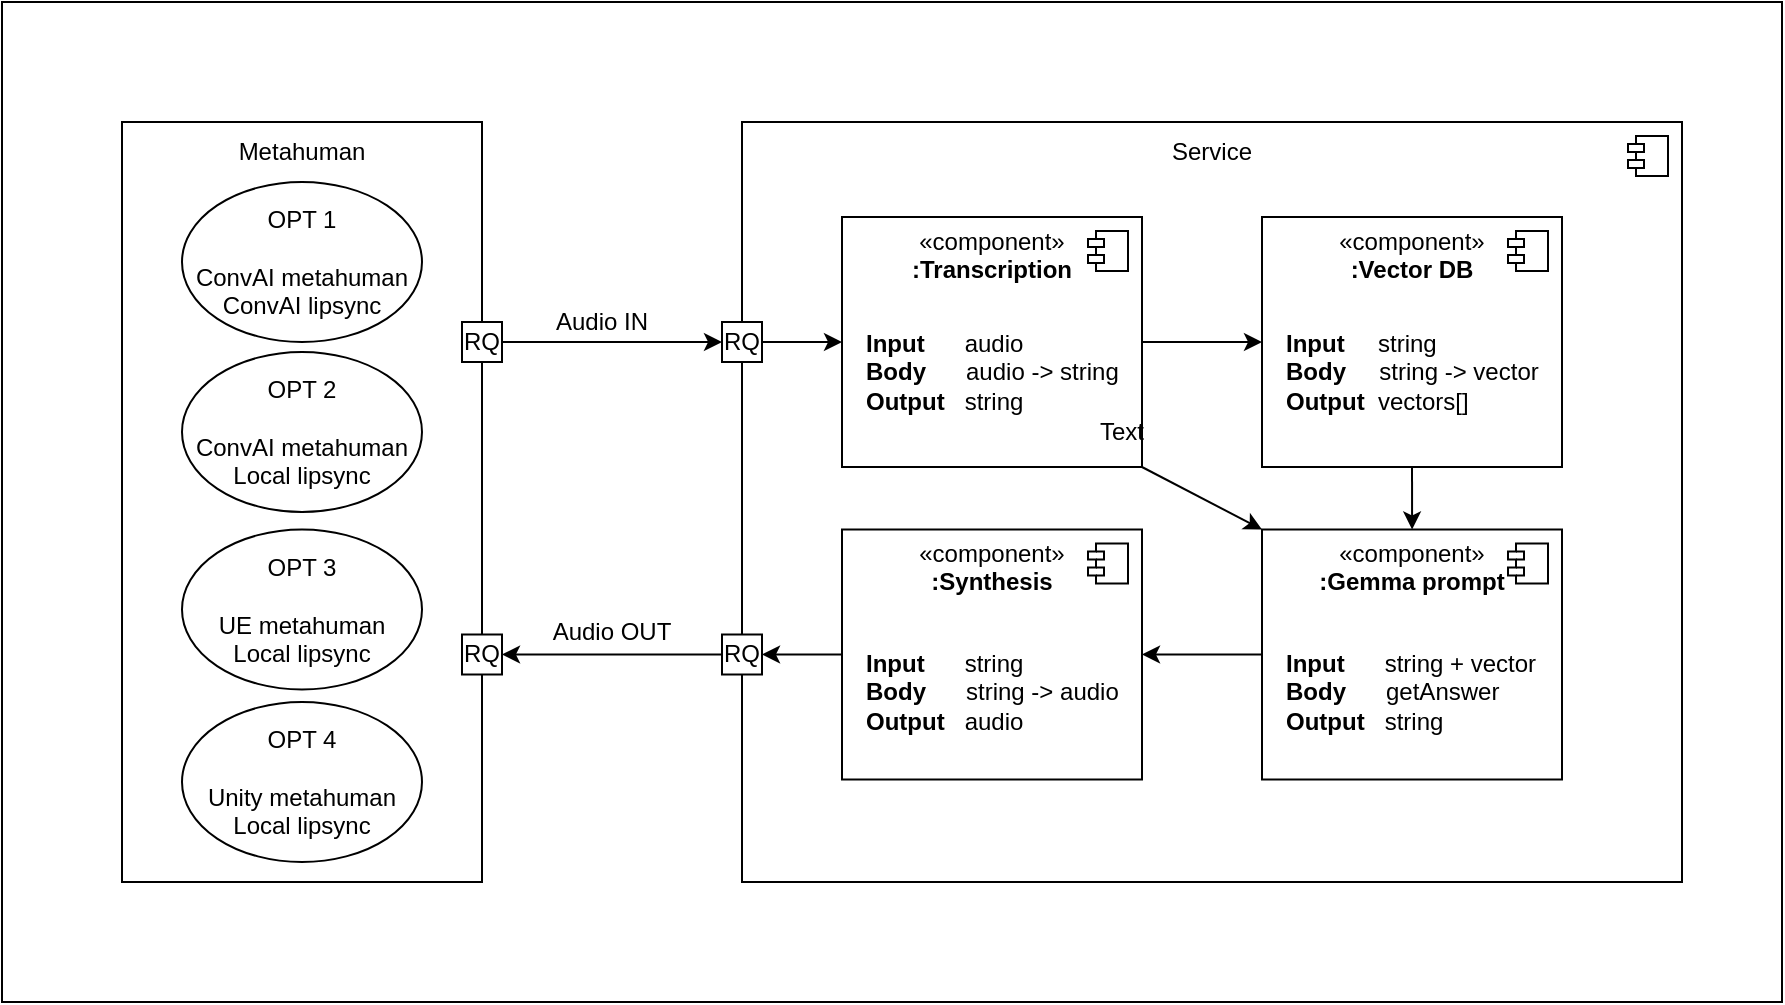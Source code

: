 <mxfile version="24.9.1">
  <diagram name="Page-1" id="5f0bae14-7c28-e335-631c-24af17079c00">
    <mxGraphModel dx="2188" dy="478" grid="1" gridSize="10" guides="1" tooltips="1" connect="1" arrows="1" fold="1" page="1" pageScale="1" pageWidth="1100" pageHeight="850" background="none" math="0" shadow="0">
      <root>
        <mxCell id="0" />
        <mxCell id="1" parent="0" />
        <mxCell id="a2tzq_wGkmX5_Wx_aX-q-1" value="" style="rounded=0;whiteSpace=wrap;html=1;" parent="1" vertex="1">
          <mxGeometry x="-300" y="20" width="890" height="500" as="geometry" />
        </mxCell>
        <mxCell id="GS2J1TNkUbUSxp60SRM0-7" value="" style="rounded=0;whiteSpace=wrap;html=1;" vertex="1" parent="1">
          <mxGeometry x="-240" y="80" width="180" height="380" as="geometry" />
        </mxCell>
        <mxCell id="4qVFse0KTavi1HOqDE_T-1" value="" style="html=1;dropTarget=0;whiteSpace=wrap;" parent="1" vertex="1">
          <mxGeometry x="70" y="80" width="470" height="380" as="geometry" />
        </mxCell>
        <mxCell id="4qVFse0KTavi1HOqDE_T-2" value="" style="shape=module;jettyWidth=8;jettyHeight=4;" parent="4qVFse0KTavi1HOqDE_T-1" vertex="1">
          <mxGeometry x="1" width="20" height="20" relative="1" as="geometry">
            <mxPoint x="-27" y="7" as="offset" />
          </mxGeometry>
        </mxCell>
        <mxCell id="uGzlzYweCg2cSBXO9FAN-9" style="edgeStyle=orthogonalEdgeStyle;rounded=0;orthogonalLoop=1;jettySize=auto;html=1;exitX=1;exitY=0.5;exitDx=0;exitDy=0;entryX=0;entryY=0.5;entryDx=0;entryDy=0;" parent="1" source="uGzlzYweCg2cSBXO9FAN-4" target="uGzlzYweCg2cSBXO9FAN-5" edge="1">
          <mxGeometry relative="1" as="geometry" />
        </mxCell>
        <mxCell id="uGzlzYweCg2cSBXO9FAN-4" value="RQ" style="whiteSpace=wrap;html=1;aspect=fixed;" parent="1" vertex="1">
          <mxGeometry x="60" y="180" width="20" height="20" as="geometry" />
        </mxCell>
        <mxCell id="uGzlzYweCg2cSBXO9FAN-15" style="edgeStyle=orthogonalEdgeStyle;rounded=0;orthogonalLoop=1;jettySize=auto;html=1;exitX=1;exitY=0.5;exitDx=0;exitDy=0;entryX=0;entryY=0.5;entryDx=0;entryDy=0;" parent="1" source="uGzlzYweCg2cSBXO9FAN-5" edge="1">
          <mxGeometry relative="1" as="geometry">
            <mxPoint x="330" y="190" as="targetPoint" />
          </mxGeometry>
        </mxCell>
        <mxCell id="uGzlzYweCg2cSBXO9FAN-5" value="«component»&lt;br&gt;&lt;b&gt;:Transcription&lt;/b&gt;&lt;br&gt;&lt;br&gt;&lt;br&gt;&lt;div&gt;&lt;br&gt;&lt;/div&gt;&lt;div&gt;&lt;br&gt;&lt;/div&gt;&lt;div&gt;&lt;br&gt;&lt;/div&gt;&lt;div&gt;&lt;br&gt;&lt;/div&gt;" style="html=1;dropTarget=0;whiteSpace=wrap;" parent="1" vertex="1">
          <mxGeometry x="120" y="127.5" width="150" height="125" as="geometry" />
        </mxCell>
        <mxCell id="uGzlzYweCg2cSBXO9FAN-6" value="" style="shape=module;jettyWidth=8;jettyHeight=4;" parent="uGzlzYweCg2cSBXO9FAN-5" vertex="1">
          <mxGeometry x="1" width="20" height="20" relative="1" as="geometry">
            <mxPoint x="-27" y="7" as="offset" />
          </mxGeometry>
        </mxCell>
        <mxCell id="uGzlzYweCg2cSBXO9FAN-19" style="edgeStyle=orthogonalEdgeStyle;rounded=0;orthogonalLoop=1;jettySize=auto;html=1;exitX=0.5;exitY=1;exitDx=0;exitDy=0;" parent="1" edge="1">
          <mxGeometry relative="1" as="geometry">
            <mxPoint x="405" y="250" as="sourcePoint" />
            <mxPoint x="405.059" y="283.75" as="targetPoint" />
          </mxGeometry>
        </mxCell>
        <mxCell id="GS2J1TNkUbUSxp60SRM0-16" style="edgeStyle=orthogonalEdgeStyle;rounded=0;orthogonalLoop=1;jettySize=auto;html=1;exitX=0;exitY=0.5;exitDx=0;exitDy=0;entryX=1;entryY=0.5;entryDx=0;entryDy=0;" edge="1" parent="1" source="uGzlzYweCg2cSBXO9FAN-23" target="GS2J1TNkUbUSxp60SRM0-13">
          <mxGeometry relative="1" as="geometry" />
        </mxCell>
        <mxCell id="uGzlzYweCg2cSBXO9FAN-23" value="RQ" style="whiteSpace=wrap;html=1;aspect=fixed;" parent="1" vertex="1">
          <mxGeometry x="60" y="336.25" width="20" height="20" as="geometry" />
        </mxCell>
        <mxCell id="4qVFse0KTavi1HOqDE_T-12" style="edgeStyle=orthogonalEdgeStyle;rounded=0;orthogonalLoop=1;jettySize=auto;html=1;exitX=0;exitY=0.5;exitDx=0;exitDy=0;entryX=1;entryY=0.5;entryDx=0;entryDy=0;" parent="1" source="4qVFse0KTavi1HOqDE_T-3" target="uGzlzYweCg2cSBXO9FAN-23" edge="1">
          <mxGeometry relative="1" as="geometry" />
        </mxCell>
        <mxCell id="4qVFse0KTavi1HOqDE_T-3" value="«component»&lt;br&gt;&lt;b&gt;:Synthesis&lt;/b&gt;&lt;div&gt;&lt;b&gt;&lt;br&gt;&lt;/b&gt;&lt;/div&gt;&lt;div&gt;&lt;b&gt;&lt;br&gt;&lt;/b&gt;&lt;/div&gt;&lt;div&gt;&lt;b&gt;&lt;br&gt;&lt;/b&gt;&lt;/div&gt;&lt;div&gt;&lt;b&gt;&lt;br&gt;&lt;/b&gt;&lt;/div&gt;&lt;div&gt;&lt;b&gt;&lt;br&gt;&lt;/b&gt;&lt;/div&gt;&lt;div&gt;&lt;br&gt;&lt;/div&gt;" style="html=1;dropTarget=0;whiteSpace=wrap;" parent="1" vertex="1">
          <mxGeometry x="120" y="283.75" width="150" height="125" as="geometry" />
        </mxCell>
        <mxCell id="4qVFse0KTavi1HOqDE_T-4" value="" style="shape=module;jettyWidth=8;jettyHeight=4;" parent="4qVFse0KTavi1HOqDE_T-3" vertex="1">
          <mxGeometry x="1" width="20" height="20" relative="1" as="geometry">
            <mxPoint x="-27" y="7" as="offset" />
          </mxGeometry>
        </mxCell>
        <mxCell id="4qVFse0KTavi1HOqDE_T-9" style="edgeStyle=orthogonalEdgeStyle;rounded=0;orthogonalLoop=1;jettySize=auto;html=1;exitX=0;exitY=0.5;exitDx=0;exitDy=0;entryX=1;entryY=0.5;entryDx=0;entryDy=0;" parent="1" source="4qVFse0KTavi1HOqDE_T-5" target="4qVFse0KTavi1HOqDE_T-3" edge="1">
          <mxGeometry relative="1" as="geometry" />
        </mxCell>
        <mxCell id="4qVFse0KTavi1HOqDE_T-5" value="«component»&lt;br&gt;&lt;b&gt;:Gemma prompt&lt;/b&gt;&lt;div&gt;&lt;b&gt;&lt;br&gt;&lt;/b&gt;&lt;/div&gt;&lt;div&gt;&lt;b&gt;&lt;br&gt;&lt;/b&gt;&lt;/div&gt;&lt;div&gt;&lt;b&gt;&lt;br&gt;&lt;/b&gt;&lt;/div&gt;&lt;div&gt;&lt;b&gt;&lt;br&gt;&lt;/b&gt;&lt;/div&gt;&lt;div&gt;&lt;b&gt;&lt;br&gt;&lt;/b&gt;&lt;/div&gt;&lt;div&gt;&lt;b&gt;&lt;br&gt;&lt;/b&gt;&lt;/div&gt;" style="html=1;dropTarget=0;whiteSpace=wrap;" parent="1" vertex="1">
          <mxGeometry x="330" y="283.75" width="150" height="125" as="geometry" />
        </mxCell>
        <mxCell id="4qVFse0KTavi1HOqDE_T-6" value="" style="shape=module;jettyWidth=8;jettyHeight=4;" parent="4qVFse0KTavi1HOqDE_T-5" vertex="1">
          <mxGeometry x="1" width="20" height="20" relative="1" as="geometry">
            <mxPoint x="-27" y="7" as="offset" />
          </mxGeometry>
        </mxCell>
        <mxCell id="4qVFse0KTavi1HOqDE_T-7" value="«component»&lt;br&gt;&lt;b&gt;:Vector DB&lt;/b&gt;&lt;br&gt;&lt;div&gt;&lt;b&gt;&lt;br&gt;&lt;/b&gt;&lt;/div&gt;&lt;div&gt;&lt;b&gt;&lt;br&gt;&lt;/b&gt;&lt;/div&gt;&lt;div&gt;&lt;b&gt;&lt;br&gt;&lt;/b&gt;&lt;/div&gt;&lt;div&gt;&lt;b&gt;&lt;br&gt;&lt;/b&gt;&lt;/div&gt;&lt;div&gt;&lt;b&gt;&lt;br&gt;&lt;/b&gt;&lt;/div&gt;&lt;div&gt;&lt;b&gt;&lt;br&gt;&lt;/b&gt;&lt;/div&gt;" style="html=1;dropTarget=0;whiteSpace=wrap;" parent="1" vertex="1">
          <mxGeometry x="330" y="127.5" width="150" height="125" as="geometry" />
        </mxCell>
        <mxCell id="4qVFse0KTavi1HOqDE_T-8" value="" style="shape=module;jettyWidth=8;jettyHeight=4;" parent="4qVFse0KTavi1HOqDE_T-7" vertex="1">
          <mxGeometry x="1" width="20" height="20" relative="1" as="geometry">
            <mxPoint x="-27" y="7" as="offset" />
          </mxGeometry>
        </mxCell>
        <mxCell id="4qVFse0KTavi1HOqDE_T-16" value="&lt;b&gt;Input&amp;nbsp;&lt;/b&gt;&amp;nbsp; &amp;nbsp; &amp;nbsp;audio&lt;br&gt;&lt;b&gt;Body&lt;/b&gt;&amp;nbsp; &amp;nbsp; &amp;nbsp; audio -&amp;gt; string&lt;br&gt;&lt;div style=&quot;&quot;&gt;&lt;span style=&quot;background-color: initial;&quot;&gt;&lt;b&gt;Output&lt;/b&gt;&amp;nbsp; &amp;nbsp;string&lt;/span&gt;&lt;/div&gt;" style="text;html=1;align=left;verticalAlign=middle;whiteSpace=wrap;rounded=0;" parent="1" vertex="1">
          <mxGeometry x="130" y="170" width="130" height="70" as="geometry" />
        </mxCell>
        <mxCell id="4qVFse0KTavi1HOqDE_T-17" value="&lt;b&gt;Input&amp;nbsp;&lt;/b&gt;&amp;nbsp; &amp;nbsp; string&lt;br&gt;&lt;b&gt;Body&lt;/b&gt;&amp;nbsp; &amp;nbsp; &amp;nbsp;string -&amp;gt; vector&lt;br&gt;&lt;div style=&quot;&quot;&gt;&lt;span style=&quot;background-color: initial;&quot;&gt;&lt;b&gt;Output&lt;/b&gt;&amp;nbsp; vectors[]&amp;nbsp;&lt;/span&gt;&lt;/div&gt;" style="text;html=1;align=left;verticalAlign=middle;whiteSpace=wrap;rounded=0;" parent="1" vertex="1">
          <mxGeometry x="340" y="170" width="130" height="70" as="geometry" />
        </mxCell>
        <mxCell id="4qVFse0KTavi1HOqDE_T-18" value="&lt;b&gt;Input&amp;nbsp;&lt;/b&gt;&amp;nbsp; &amp;nbsp; &amp;nbsp;string + vector&lt;br&gt;&lt;b&gt;Body&lt;/b&gt;&amp;nbsp; &amp;nbsp; &amp;nbsp; getAnswer&lt;br&gt;&lt;div style=&quot;&quot;&gt;&lt;span style=&quot;background-color: initial;&quot;&gt;&lt;b&gt;Output&lt;/b&gt;&amp;nbsp; &amp;nbsp;string&lt;/span&gt;&lt;/div&gt;" style="text;html=1;align=left;verticalAlign=middle;whiteSpace=wrap;rounded=0;" parent="1" vertex="1">
          <mxGeometry x="340" y="330" width="130" height="70" as="geometry" />
        </mxCell>
        <mxCell id="4qVFse0KTavi1HOqDE_T-19" value="&lt;b&gt;Input&amp;nbsp;&lt;/b&gt;&amp;nbsp; &amp;nbsp; &amp;nbsp;string&lt;br&gt;&lt;b&gt;Body&lt;/b&gt;&amp;nbsp; &amp;nbsp; &amp;nbsp; string -&amp;gt; audio&lt;br&gt;&lt;div style=&quot;&quot;&gt;&lt;span style=&quot;background-color: initial;&quot;&gt;&lt;b&gt;Output&lt;/b&gt;&amp;nbsp; &amp;nbsp;audio&lt;/span&gt;&lt;/div&gt;" style="text;html=1;align=left;verticalAlign=middle;whiteSpace=wrap;rounded=0;" parent="1" vertex="1">
          <mxGeometry x="130" y="330" width="130" height="70" as="geometry" />
        </mxCell>
        <mxCell id="4qVFse0KTavi1HOqDE_T-22" value="" style="endArrow=classic;html=1;rounded=0;exitX=1;exitY=1;exitDx=0;exitDy=0;entryX=0;entryY=0;entryDx=0;entryDy=0;" parent="1" source="uGzlzYweCg2cSBXO9FAN-5" target="4qVFse0KTavi1HOqDE_T-5" edge="1">
          <mxGeometry width="50" height="50" relative="1" as="geometry">
            <mxPoint x="470" y="340" as="sourcePoint" />
            <mxPoint x="520" y="290" as="targetPoint" />
          </mxGeometry>
        </mxCell>
        <mxCell id="Jrz9xB-SIgG-pmvv1Rud-1" value="Text" style="text;html=1;align=center;verticalAlign=middle;whiteSpace=wrap;rounded=0;" parent="1" vertex="1">
          <mxGeometry x="230" y="220" width="60" height="30" as="geometry" />
        </mxCell>
        <mxCell id="Jrz9xB-SIgG-pmvv1Rud-2" value="Service" style="text;html=1;align=center;verticalAlign=middle;whiteSpace=wrap;rounded=0;" parent="1" vertex="1">
          <mxGeometry x="275" y="80" width="60" height="30" as="geometry" />
        </mxCell>
        <mxCell id="GS2J1TNkUbUSxp60SRM0-2" value="OPT 1&lt;br&gt;&lt;br&gt;ConvAI metahuman&lt;br&gt;ConvAI lipsync" style="ellipse;whiteSpace=wrap;html=1;" vertex="1" parent="1">
          <mxGeometry x="-210" y="110" width="120" height="80" as="geometry" />
        </mxCell>
        <mxCell id="GS2J1TNkUbUSxp60SRM0-3" value="OPT 2&lt;br&gt;&lt;br&gt;ConvAI metahuman&lt;br&gt;Local lipsync" style="ellipse;whiteSpace=wrap;html=1;" vertex="1" parent="1">
          <mxGeometry x="-210" y="195" width="120" height="80" as="geometry" />
        </mxCell>
        <mxCell id="GS2J1TNkUbUSxp60SRM0-5" value="OPT 4&lt;br&gt;&lt;br&gt;Unity metahuman&lt;br&gt;Local lipsync" style="ellipse;whiteSpace=wrap;html=1;" vertex="1" parent="1">
          <mxGeometry x="-210" y="370" width="120" height="80" as="geometry" />
        </mxCell>
        <mxCell id="GS2J1TNkUbUSxp60SRM0-11" value="OPT 3&lt;br&gt;&lt;br&gt;UE metahuman&lt;br&gt;Local lipsync" style="ellipse;whiteSpace=wrap;html=1;" vertex="1" parent="1">
          <mxGeometry x="-210" y="283.75" width="120" height="80" as="geometry" />
        </mxCell>
        <mxCell id="GS2J1TNkUbUSxp60SRM0-12" value="Metahuman" style="text;html=1;align=center;verticalAlign=middle;whiteSpace=wrap;rounded=0;" vertex="1" parent="1">
          <mxGeometry x="-200" y="80" width="100" height="30" as="geometry" />
        </mxCell>
        <mxCell id="GS2J1TNkUbUSxp60SRM0-13" value="RQ" style="whiteSpace=wrap;html=1;aspect=fixed;" vertex="1" parent="1">
          <mxGeometry x="-70" y="336.25" width="20" height="20" as="geometry" />
        </mxCell>
        <mxCell id="GS2J1TNkUbUSxp60SRM0-15" style="edgeStyle=orthogonalEdgeStyle;rounded=0;orthogonalLoop=1;jettySize=auto;html=1;exitX=1;exitY=0.5;exitDx=0;exitDy=0;entryX=0;entryY=0.5;entryDx=0;entryDy=0;" edge="1" parent="1" source="GS2J1TNkUbUSxp60SRM0-14" target="uGzlzYweCg2cSBXO9FAN-4">
          <mxGeometry relative="1" as="geometry" />
        </mxCell>
        <mxCell id="GS2J1TNkUbUSxp60SRM0-14" value="RQ" style="whiteSpace=wrap;html=1;aspect=fixed;" vertex="1" parent="1">
          <mxGeometry x="-70" y="180" width="20" height="20" as="geometry" />
        </mxCell>
        <mxCell id="GS2J1TNkUbUSxp60SRM0-17" value="Audio IN" style="text;html=1;align=center;verticalAlign=middle;whiteSpace=wrap;rounded=0;" vertex="1" parent="1">
          <mxGeometry x="-30" y="165" width="60" height="30" as="geometry" />
        </mxCell>
        <mxCell id="GS2J1TNkUbUSxp60SRM0-18" value="Audio OUT" style="text;html=1;align=center;verticalAlign=middle;whiteSpace=wrap;rounded=0;" vertex="1" parent="1">
          <mxGeometry x="-30" y="320" width="70" height="30" as="geometry" />
        </mxCell>
      </root>
    </mxGraphModel>
  </diagram>
</mxfile>
